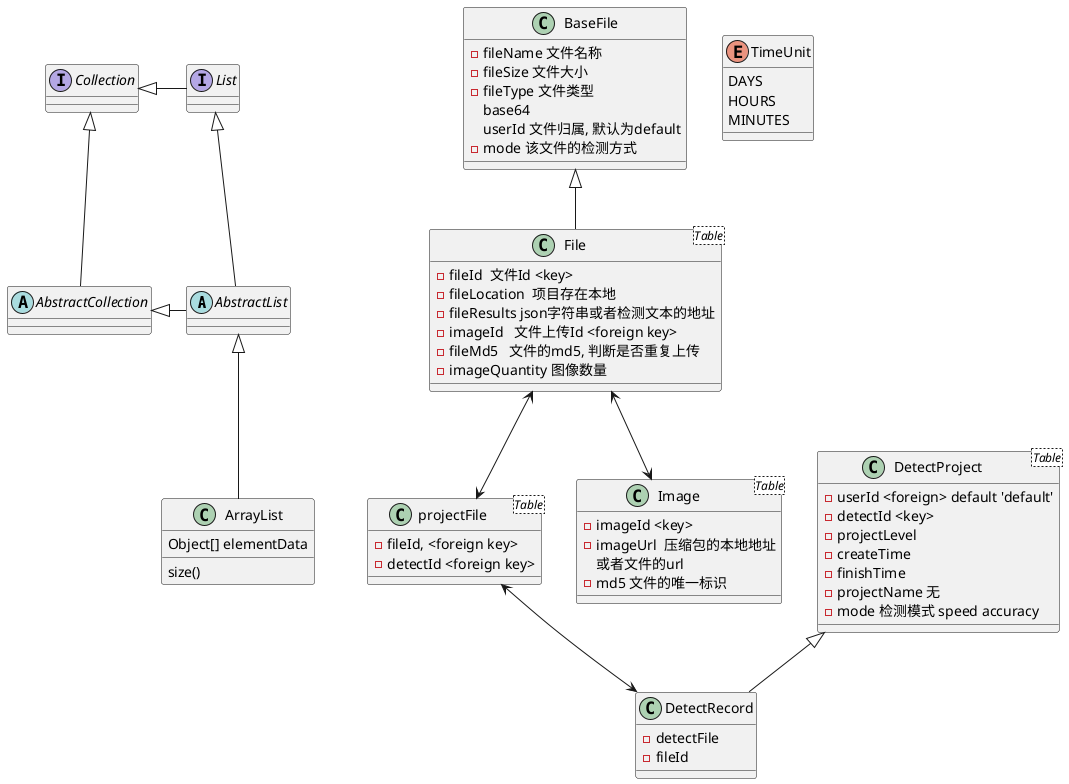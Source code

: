 @startuml
'https://plantuml.com/class-diagram

abstract class AbstractList
abstract AbstractCollection
interface List
interface Collection

List <|-- AbstractList
Collection <|-- AbstractCollection

Collection <|- List
AbstractCollection <|- AbstractList
AbstractList <|-- ArrayList

BaseFile <|-- File
DetectProject <|-- DetectRecord
projectFile <--> DetectRecord
File <--> projectFile
File <--> Image
class ArrayList {
Object[] elementData
size()
}

enum TimeUnit {
DAYS
HOURS
MINUTES
}
class DetectProject<Table> {
-userId <foreign> default 'default'
-detectId <key>
-projectLevel
-createTime
-finishTime
-projectName 无
-mode 检测模式 speed accuracy
}
class DetectRecord{
-detectFile
-fileId
}
class BaseFile{
-fileName 文件名称
-fileSize 文件大小
-fileType 文件类型
base64
userId 文件归属, 默认为default
-mode 该文件的检测方式
}
class File<Table>{
-fileId  文件Id <key>
-fileLocation  项目存在本地
-fileResults json字符串或者检测文本的地址
-imageId   文件上传Id <foreign key>
-fileMd5   文件的md5, 判断是否重复上传
-imageQuantity 图像数量
}
class projectFile<Table>{
-fileId, <foreign key>
-detectId <foreign key>
}
class Image<Table> {
-imageId <key>
-imageUrl  压缩包的本地地址
或者文件的url
-md5 文件的唯一标识
}
@enduml